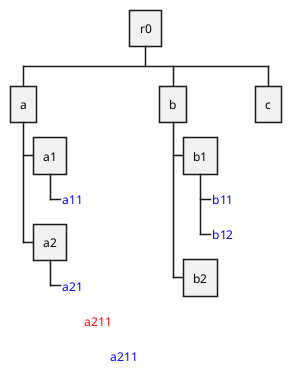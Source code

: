 {
  "sha1": "luqdns0ydxptpfk42zvly7uui8zn3o",
  "insertion": {
    "when": "2024-06-03T18:59:34.559Z",
    "url": "https://forum.plantuml.net/12422/beta-style-improve-descendant-pseudo-selector-on-mindmap?show=16276#c16276",
    "user": "plantuml@gmail.com"
  }
}
@startwbs
<style>
:depth(3) * {
  FontColor blue
  LineColor transparent
  BackGroundColor transparent
  Padding 2
}
</style>
* r0
** a
*** a1
**** a11
*** a2
**** a21
***** <color:red>a211
****** a211
** b
*** b1
**** b11
**** b12
*** b2
** c
@endwbs​
